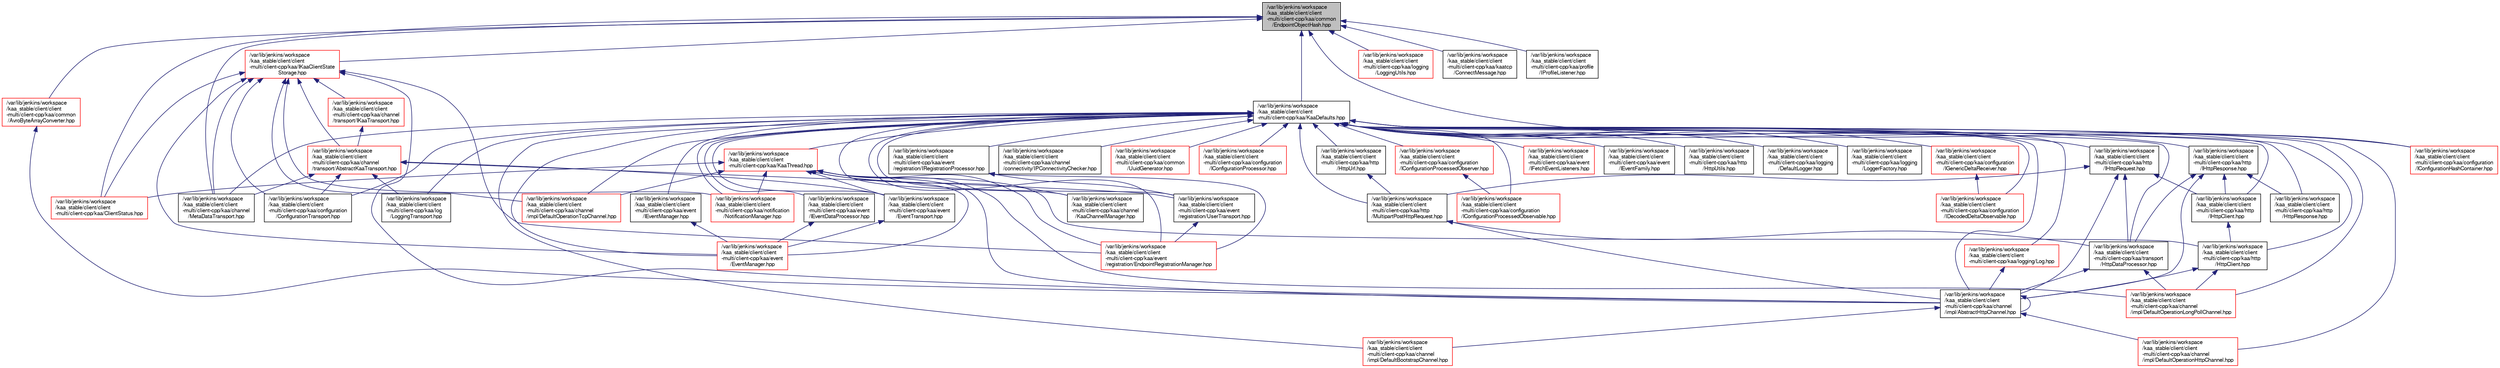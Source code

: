 digraph "/var/lib/jenkins/workspace/kaa_stable/client/client-multi/client-cpp/kaa/common/EndpointObjectHash.hpp"
{
  bgcolor="transparent";
  edge [fontname="FreeSans",fontsize="10",labelfontname="FreeSans",labelfontsize="10"];
  node [fontname="FreeSans",fontsize="10",shape=record];
  Node1 [label="/var/lib/jenkins/workspace\l/kaa_stable/client/client\l-multi/client-cpp/kaa/common\l/EndpointObjectHash.hpp",height=0.2,width=0.4,color="black", fillcolor="grey75", style="filled" fontcolor="black"];
  Node1 -> Node2 [dir="back",color="midnightblue",fontsize="10",style="solid",fontname="FreeSans"];
  Node2 [label="/var/lib/jenkins/workspace\l/kaa_stable/client/client\l-multi/client-cpp/kaa/KaaDefaults.hpp",height=0.2,width=0.4,color="black",URL="$KaaDefaults_8hpp.html"];
  Node2 -> Node3 [dir="back",color="midnightblue",fontsize="10",style="solid",fontname="FreeSans"];
  Node3 [label="/var/lib/jenkins/workspace\l/kaa_stable/client/client\l-multi/client-cpp/kaa/KaaThread.hpp",height=0.2,width=0.4,color="red",URL="$KaaThread_8hpp.html"];
  Node3 -> Node4 [dir="back",color="midnightblue",fontsize="10",style="solid",fontname="FreeSans"];
  Node4 [label="/var/lib/jenkins/workspace\l/kaa_stable/client/client\l-multi/client-cpp/kaa/channel\l/impl/AbstractHttpChannel.hpp",height=0.2,width=0.4,color="black",URL="$AbstractHttpChannel_8hpp.html"];
  Node4 -> Node4 [dir="back",color="midnightblue",fontsize="10",style="solid",fontname="FreeSans"];
  Node4 -> Node5 [dir="back",color="midnightblue",fontsize="10",style="solid",fontname="FreeSans"];
  Node5 [label="/var/lib/jenkins/workspace\l/kaa_stable/client/client\l-multi/client-cpp/kaa/channel\l/impl/DefaultBootstrapChannel.hpp",height=0.2,width=0.4,color="red",URL="$DefaultBootstrapChannel_8hpp.html"];
  Node4 -> Node6 [dir="back",color="midnightblue",fontsize="10",style="solid",fontname="FreeSans"];
  Node6 [label="/var/lib/jenkins/workspace\l/kaa_stable/client/client\l-multi/client-cpp/kaa/channel\l/impl/DefaultOperationHttpChannel.hpp",height=0.2,width=0.4,color="red",URL="$DefaultOperationHttpChannel_8hpp.html"];
  Node3 -> Node7 [dir="back",color="midnightblue",fontsize="10",style="solid",fontname="FreeSans"];
  Node7 [label="/var/lib/jenkins/workspace\l/kaa_stable/client/client\l-multi/client-cpp/kaa/http\l/HttpClient.hpp",height=0.2,width=0.4,color="black",URL="$HttpClient_8hpp.html"];
  Node7 -> Node4 [dir="back",color="midnightblue",fontsize="10",style="solid",fontname="FreeSans"];
  Node7 -> Node8 [dir="back",color="midnightblue",fontsize="10",style="solid",fontname="FreeSans"];
  Node8 [label="/var/lib/jenkins/workspace\l/kaa_stable/client/client\l-multi/client-cpp/kaa/channel\l/impl/DefaultOperationLongPollChannel.hpp",height=0.2,width=0.4,color="red",URL="$DefaultOperationLongPollChannel_8hpp.html"];
  Node3 -> Node8 [dir="back",color="midnightblue",fontsize="10",style="solid",fontname="FreeSans"];
  Node3 -> Node9 [dir="back",color="midnightblue",fontsize="10",style="solid",fontname="FreeSans"];
  Node9 [label="/var/lib/jenkins/workspace\l/kaa_stable/client/client\l-multi/client-cpp/kaa/channel\l/impl/DefaultOperationTcpChannel.hpp",height=0.2,width=0.4,color="red",URL="$DefaultOperationTcpChannel_8hpp.html"];
  Node3 -> Node10 [dir="back",color="midnightblue",fontsize="10",style="solid",fontname="FreeSans"];
  Node10 [label="/var/lib/jenkins/workspace\l/kaa_stable/client/client\l-multi/client-cpp/kaa/channel\l/KaaChannelManager.hpp",height=0.2,width=0.4,color="black",URL="$KaaChannelManager_8hpp.html"];
  Node3 -> Node11 [dir="back",color="midnightblue",fontsize="10",style="solid",fontname="FreeSans"];
  Node11 [label="/var/lib/jenkins/workspace\l/kaa_stable/client/client\l-multi/client-cpp/kaa/ClientStatus.hpp",height=0.2,width=0.4,color="red",URL="$ClientStatus_8hpp.html"];
  Node3 -> Node12 [dir="back",color="midnightblue",fontsize="10",style="solid",fontname="FreeSans"];
  Node12 [label="/var/lib/jenkins/workspace\l/kaa_stable/client/client\l-multi/client-cpp/kaa/event\l/EventManager.hpp",height=0.2,width=0.4,color="red",URL="$EventManager_8hpp.html"];
  Node3 -> Node13 [dir="back",color="midnightblue",fontsize="10",style="solid",fontname="FreeSans"];
  Node13 [label="/var/lib/jenkins/workspace\l/kaa_stable/client/client\l-multi/client-cpp/kaa/event\l/EventTransport.hpp",height=0.2,width=0.4,color="black",URL="$EventTransport_8hpp.html"];
  Node13 -> Node12 [dir="back",color="midnightblue",fontsize="10",style="solid",fontname="FreeSans"];
  Node3 -> Node14 [dir="back",color="midnightblue",fontsize="10",style="solid",fontname="FreeSans"];
  Node14 [label="/var/lib/jenkins/workspace\l/kaa_stable/client/client\l-multi/client-cpp/kaa/event\l/registration/EndpointRegistrationManager.hpp",height=0.2,width=0.4,color="red",URL="$EndpointRegistrationManager_8hpp.html"];
  Node3 -> Node15 [dir="back",color="midnightblue",fontsize="10",style="solid",fontname="FreeSans"];
  Node15 [label="/var/lib/jenkins/workspace\l/kaa_stable/client/client\l-multi/client-cpp/kaa/notification\l/NotificationManager.hpp",height=0.2,width=0.4,color="red",URL="$NotificationManager_8hpp.html"];
  Node2 -> Node16 [dir="back",color="midnightblue",fontsize="10",style="solid",fontname="FreeSans"];
  Node16 [label="/var/lib/jenkins/workspace\l/kaa_stable/client/client\l-multi/client-cpp/kaa/logging/Log.hpp",height=0.2,width=0.4,color="red",URL="$Log_8hpp.html"];
  Node16 -> Node4 [dir="back",color="midnightblue",fontsize="10",style="solid",fontname="FreeSans"];
  Node2 -> Node17 [dir="back",color="midnightblue",fontsize="10",style="solid",fontname="FreeSans"];
  Node17 [label="/var/lib/jenkins/workspace\l/kaa_stable/client/client\l-multi/client-cpp/kaa/channel\l/connectivity/IPConnectivityChecker.hpp",height=0.2,width=0.4,color="black",URL="$IPConnectivityChecker_8hpp.html"];
  Node2 -> Node4 [dir="back",color="midnightblue",fontsize="10",style="solid",fontname="FreeSans"];
  Node2 -> Node7 [dir="back",color="midnightblue",fontsize="10",style="solid",fontname="FreeSans"];
  Node2 -> Node18 [dir="back",color="midnightblue",fontsize="10",style="solid",fontname="FreeSans"];
  Node18 [label="/var/lib/jenkins/workspace\l/kaa_stable/client/client\l-multi/client-cpp/kaa/http\l/IHttpClient.hpp",height=0.2,width=0.4,color="black",URL="$IHttpClient_8hpp.html"];
  Node18 -> Node7 [dir="back",color="midnightblue",fontsize="10",style="solid",fontname="FreeSans"];
  Node2 -> Node19 [dir="back",color="midnightblue",fontsize="10",style="solid",fontname="FreeSans"];
  Node19 [label="/var/lib/jenkins/workspace\l/kaa_stable/client/client\l-multi/client-cpp/kaa/http\l/IHttpResponse.hpp",height=0.2,width=0.4,color="black",URL="$IHttpResponse_8hpp.html"];
  Node19 -> Node18 [dir="back",color="midnightblue",fontsize="10",style="solid",fontname="FreeSans"];
  Node19 -> Node4 [dir="back",color="midnightblue",fontsize="10",style="solid",fontname="FreeSans"];
  Node19 -> Node20 [dir="back",color="midnightblue",fontsize="10",style="solid",fontname="FreeSans"];
  Node20 [label="/var/lib/jenkins/workspace\l/kaa_stable/client/client\l-multi/client-cpp/kaa/transport\l/HttpDataProcessor.hpp",height=0.2,width=0.4,color="black",URL="$HttpDataProcessor_8hpp.html"];
  Node20 -> Node4 [dir="back",color="midnightblue",fontsize="10",style="solid",fontname="FreeSans"];
  Node20 -> Node8 [dir="back",color="midnightblue",fontsize="10",style="solid",fontname="FreeSans"];
  Node19 -> Node21 [dir="back",color="midnightblue",fontsize="10",style="solid",fontname="FreeSans"];
  Node21 [label="/var/lib/jenkins/workspace\l/kaa_stable/client/client\l-multi/client-cpp/kaa/http\l/HttpResponse.hpp",height=0.2,width=0.4,color="black",URL="$HttpResponse_8hpp.html"];
  Node2 -> Node22 [dir="back",color="midnightblue",fontsize="10",style="solid",fontname="FreeSans"];
  Node22 [label="/var/lib/jenkins/workspace\l/kaa_stable/client/client\l-multi/client-cpp/kaa/http\l/IHttpRequest.hpp",height=0.2,width=0.4,color="black",URL="$IHttpRequest_8hpp.html"];
  Node22 -> Node18 [dir="back",color="midnightblue",fontsize="10",style="solid",fontname="FreeSans"];
  Node22 -> Node4 [dir="back",color="midnightblue",fontsize="10",style="solid",fontname="FreeSans"];
  Node22 -> Node23 [dir="back",color="midnightblue",fontsize="10",style="solid",fontname="FreeSans"];
  Node23 [label="/var/lib/jenkins/workspace\l/kaa_stable/client/client\l-multi/client-cpp/kaa/http\l/MultipartPostHttpRequest.hpp",height=0.2,width=0.4,color="black",URL="$MultipartPostHttpRequest_8hpp.html"];
  Node23 -> Node4 [dir="back",color="midnightblue",fontsize="10",style="solid",fontname="FreeSans"];
  Node23 -> Node20 [dir="back",color="midnightblue",fontsize="10",style="solid",fontname="FreeSans"];
  Node22 -> Node20 [dir="back",color="midnightblue",fontsize="10",style="solid",fontname="FreeSans"];
  Node2 -> Node23 [dir="back",color="midnightblue",fontsize="10",style="solid",fontname="FreeSans"];
  Node2 -> Node24 [dir="back",color="midnightblue",fontsize="10",style="solid",fontname="FreeSans"];
  Node24 [label="/var/lib/jenkins/workspace\l/kaa_stable/client/client\l-multi/client-cpp/kaa/http\l/HttpUrl.hpp",height=0.2,width=0.4,color="black",URL="$HttpUrl_8hpp.html"];
  Node24 -> Node23 [dir="back",color="midnightblue",fontsize="10",style="solid",fontname="FreeSans"];
  Node2 -> Node20 [dir="back",color="midnightblue",fontsize="10",style="solid",fontname="FreeSans"];
  Node2 -> Node5 [dir="back",color="midnightblue",fontsize="10",style="solid",fontname="FreeSans"];
  Node2 -> Node6 [dir="back",color="midnightblue",fontsize="10",style="solid",fontname="FreeSans"];
  Node2 -> Node8 [dir="back",color="midnightblue",fontsize="10",style="solid",fontname="FreeSans"];
  Node2 -> Node9 [dir="back",color="midnightblue",fontsize="10",style="solid",fontname="FreeSans"];
  Node2 -> Node10 [dir="back",color="midnightblue",fontsize="10",style="solid",fontname="FreeSans"];
  Node2 -> Node25 [dir="back",color="midnightblue",fontsize="10",style="solid",fontname="FreeSans"];
  Node25 [label="/var/lib/jenkins/workspace\l/kaa_stable/client/client\l-multi/client-cpp/kaa/channel\l/MetaDataTransport.hpp",height=0.2,width=0.4,color="black",URL="$MetaDataTransport_8hpp.html"];
  Node2 -> Node26 [dir="back",color="midnightblue",fontsize="10",style="solid",fontname="FreeSans"];
  Node26 [label="/var/lib/jenkins/workspace\l/kaa_stable/client/client\l-multi/client-cpp/kaa/common\l/UuidGenerator.hpp",height=0.2,width=0.4,color="red",URL="$UuidGenerator_8hpp.html"];
  Node2 -> Node27 [dir="back",color="midnightblue",fontsize="10",style="solid",fontname="FreeSans"];
  Node27 [label="/var/lib/jenkins/workspace\l/kaa_stable/client/client\l-multi/client-cpp/kaa/configuration\l/IConfigurationProcessor.hpp",height=0.2,width=0.4,color="red",URL="$IConfigurationProcessor_8hpp.html"];
  Node2 -> Node28 [dir="back",color="midnightblue",fontsize="10",style="solid",fontname="FreeSans"];
  Node28 [label="/var/lib/jenkins/workspace\l/kaa_stable/client/client\l-multi/client-cpp/kaa/configuration\l/IConfigurationProcessedObservable.hpp",height=0.2,width=0.4,color="red",URL="$IConfigurationProcessedObservable_8hpp.html"];
  Node2 -> Node29 [dir="back",color="midnightblue",fontsize="10",style="solid",fontname="FreeSans"];
  Node29 [label="/var/lib/jenkins/workspace\l/kaa_stable/client/client\l-multi/client-cpp/kaa/configuration\l/IConfigurationProcessedObserver.hpp",height=0.2,width=0.4,color="red",URL="$IConfigurationProcessedObserver_8hpp.html"];
  Node29 -> Node28 [dir="back",color="midnightblue",fontsize="10",style="solid",fontname="FreeSans"];
  Node2 -> Node30 [dir="back",color="midnightblue",fontsize="10",style="solid",fontname="FreeSans"];
  Node30 [label="/var/lib/jenkins/workspace\l/kaa_stable/client/client\l-multi/client-cpp/kaa/configuration\l/IDecodedDeltaObservable.hpp",height=0.2,width=0.4,color="red",URL="$IDecodedDeltaObservable_8hpp.html"];
  Node2 -> Node31 [dir="back",color="midnightblue",fontsize="10",style="solid",fontname="FreeSans"];
  Node31 [label="/var/lib/jenkins/workspace\l/kaa_stable/client/client\l-multi/client-cpp/kaa/configuration\l/IGenericDeltaReceiver.hpp",height=0.2,width=0.4,color="red",URL="$IGenericDeltaReceiver_8hpp.html"];
  Node31 -> Node30 [dir="back",color="midnightblue",fontsize="10",style="solid",fontname="FreeSans"];
  Node2 -> Node32 [dir="back",color="midnightblue",fontsize="10",style="solid",fontname="FreeSans"];
  Node32 [label="/var/lib/jenkins/workspace\l/kaa_stable/client/client\l-multi/client-cpp/kaa/configuration\l/ConfigurationTransport.hpp",height=0.2,width=0.4,color="black",URL="$ConfigurationTransport_8hpp.html"];
  Node2 -> Node33 [dir="back",color="midnightblue",fontsize="10",style="solid",fontname="FreeSans"];
  Node33 [label="/var/lib/jenkins/workspace\l/kaa_stable/client/client\l-multi/client-cpp/kaa/configuration\l/IConfigurationHashContainer.hpp",height=0.2,width=0.4,color="red",URL="$IConfigurationHashContainer_8hpp.html"];
  Node2 -> Node12 [dir="back",color="midnightblue",fontsize="10",style="solid",fontname="FreeSans"];
  Node2 -> Node34 [dir="back",color="midnightblue",fontsize="10",style="solid",fontname="FreeSans"];
  Node34 [label="/var/lib/jenkins/workspace\l/kaa_stable/client/client\l-multi/client-cpp/kaa/event\l/IEventManager.hpp",height=0.2,width=0.4,color="black",URL="$IEventManager_8hpp.html"];
  Node34 -> Node12 [dir="back",color="midnightblue",fontsize="10",style="solid",fontname="FreeSans"];
  Node2 -> Node35 [dir="back",color="midnightblue",fontsize="10",style="solid",fontname="FreeSans"];
  Node35 [label="/var/lib/jenkins/workspace\l/kaa_stable/client/client\l-multi/client-cpp/kaa/event\l/IFetchEventListeners.hpp",height=0.2,width=0.4,color="red",URL="$IFetchEventListeners_8hpp.html"];
  Node2 -> Node13 [dir="back",color="midnightblue",fontsize="10",style="solid",fontname="FreeSans"];
  Node2 -> Node36 [dir="back",color="midnightblue",fontsize="10",style="solid",fontname="FreeSans"];
  Node36 [label="/var/lib/jenkins/workspace\l/kaa_stable/client/client\l-multi/client-cpp/kaa/event\l/IEventDataProcessor.hpp",height=0.2,width=0.4,color="black",URL="$IEventDataProcessor_8hpp.html"];
  Node36 -> Node12 [dir="back",color="midnightblue",fontsize="10",style="solid",fontname="FreeSans"];
  Node2 -> Node37 [dir="back",color="midnightblue",fontsize="10",style="solid",fontname="FreeSans"];
  Node37 [label="/var/lib/jenkins/workspace\l/kaa_stable/client/client\l-multi/client-cpp/kaa/event\l/IEventFamily.hpp",height=0.2,width=0.4,color="black",URL="$IEventFamily_8hpp.html"];
  Node2 -> Node14 [dir="back",color="midnightblue",fontsize="10",style="solid",fontname="FreeSans"];
  Node2 -> Node38 [dir="back",color="midnightblue",fontsize="10",style="solid",fontname="FreeSans"];
  Node38 [label="/var/lib/jenkins/workspace\l/kaa_stable/client/client\l-multi/client-cpp/kaa/event\l/registration/UserTransport.hpp",height=0.2,width=0.4,color="black",URL="$UserTransport_8hpp.html"];
  Node38 -> Node14 [dir="back",color="midnightblue",fontsize="10",style="solid",fontname="FreeSans"];
  Node2 -> Node39 [dir="back",color="midnightblue",fontsize="10",style="solid",fontname="FreeSans"];
  Node39 [label="/var/lib/jenkins/workspace\l/kaa_stable/client/client\l-multi/client-cpp/kaa/event\l/registration/IRegistrationProcessor.hpp",height=0.2,width=0.4,color="black",URL="$IRegistrationProcessor_8hpp.html"];
  Node39 -> Node38 [dir="back",color="midnightblue",fontsize="10",style="solid",fontname="FreeSans"];
  Node39 -> Node14 [dir="back",color="midnightblue",fontsize="10",style="solid",fontname="FreeSans"];
  Node2 -> Node21 [dir="back",color="midnightblue",fontsize="10",style="solid",fontname="FreeSans"];
  Node2 -> Node40 [dir="back",color="midnightblue",fontsize="10",style="solid",fontname="FreeSans"];
  Node40 [label="/var/lib/jenkins/workspace\l/kaa_stable/client/client\l-multi/client-cpp/kaa/http\l/HttpUtils.hpp",height=0.2,width=0.4,color="black",URL="$HttpUtils_8hpp.html"];
  Node2 -> Node15 [dir="back",color="midnightblue",fontsize="10",style="solid",fontname="FreeSans"];
  Node2 -> Node41 [dir="back",color="midnightblue",fontsize="10",style="solid",fontname="FreeSans"];
  Node41 [label="/var/lib/jenkins/workspace\l/kaa_stable/client/client\l-multi/client-cpp/kaa/log\l/LoggingTransport.hpp",height=0.2,width=0.4,color="black",URL="$LoggingTransport_8hpp.html"];
  Node2 -> Node42 [dir="back",color="midnightblue",fontsize="10",style="solid",fontname="FreeSans"];
  Node42 [label="/var/lib/jenkins/workspace\l/kaa_stable/client/client\l-multi/client-cpp/kaa/logging\l/DefaultLogger.hpp",height=0.2,width=0.4,color="black",URL="$DefaultLogger_8hpp.html"];
  Node2 -> Node43 [dir="back",color="midnightblue",fontsize="10",style="solid",fontname="FreeSans"];
  Node43 [label="/var/lib/jenkins/workspace\l/kaa_stable/client/client\l-multi/client-cpp/kaa/logging\l/LoggerFactory.hpp",height=0.2,width=0.4,color="black",URL="$LoggerFactory_8hpp.html"];
  Node1 -> Node44 [dir="back",color="midnightblue",fontsize="10",style="solid",fontname="FreeSans"];
  Node44 [label="/var/lib/jenkins/workspace\l/kaa_stable/client/client\l-multi/client-cpp/kaa/IKaaClientState\lStorage.hpp",height=0.2,width=0.4,color="red",URL="$IKaaClientStateStorage_8hpp.html"];
  Node44 -> Node45 [dir="back",color="midnightblue",fontsize="10",style="solid",fontname="FreeSans"];
  Node45 [label="/var/lib/jenkins/workspace\l/kaa_stable/client/client\l-multi/client-cpp/kaa/channel\l/transport/IKaaTransport.hpp",height=0.2,width=0.4,color="red",URL="$IKaaTransport_8hpp.html"];
  Node45 -> Node46 [dir="back",color="midnightblue",fontsize="10",style="solid",fontname="FreeSans"];
  Node46 [label="/var/lib/jenkins/workspace\l/kaa_stable/client/client\l-multi/client-cpp/kaa/channel\l/transport/AbstractKaaTransport.hpp",height=0.2,width=0.4,color="red",URL="$AbstractKaaTransport_8hpp.html"];
  Node46 -> Node25 [dir="back",color="midnightblue",fontsize="10",style="solid",fontname="FreeSans"];
  Node46 -> Node32 [dir="back",color="midnightblue",fontsize="10",style="solid",fontname="FreeSans"];
  Node46 -> Node13 [dir="back",color="midnightblue",fontsize="10",style="solid",fontname="FreeSans"];
  Node46 -> Node38 [dir="back",color="midnightblue",fontsize="10",style="solid",fontname="FreeSans"];
  Node46 -> Node41 [dir="back",color="midnightblue",fontsize="10",style="solid",fontname="FreeSans"];
  Node44 -> Node46 [dir="back",color="midnightblue",fontsize="10",style="solid",fontname="FreeSans"];
  Node44 -> Node4 [dir="back",color="midnightblue",fontsize="10",style="solid",fontname="FreeSans"];
  Node44 -> Node9 [dir="back",color="midnightblue",fontsize="10",style="solid",fontname="FreeSans"];
  Node44 -> Node25 [dir="back",color="midnightblue",fontsize="10",style="solid",fontname="FreeSans"];
  Node44 -> Node11 [dir="back",color="midnightblue",fontsize="10",style="solid",fontname="FreeSans"];
  Node44 -> Node32 [dir="back",color="midnightblue",fontsize="10",style="solid",fontname="FreeSans"];
  Node44 -> Node12 [dir="back",color="midnightblue",fontsize="10",style="solid",fontname="FreeSans"];
  Node44 -> Node14 [dir="back",color="midnightblue",fontsize="10",style="solid",fontname="FreeSans"];
  Node44 -> Node15 [dir="back",color="midnightblue",fontsize="10",style="solid",fontname="FreeSans"];
  Node1 -> Node47 [dir="back",color="midnightblue",fontsize="10",style="solid",fontname="FreeSans"];
  Node47 [label="/var/lib/jenkins/workspace\l/kaa_stable/client/client\l-multi/client-cpp/kaa/common\l/AvroByteArrayConverter.hpp",height=0.2,width=0.4,color="red",URL="$AvroByteArrayConverter_8hpp.html"];
  Node47 -> Node4 [dir="back",color="midnightblue",fontsize="10",style="solid",fontname="FreeSans"];
  Node1 -> Node48 [dir="back",color="midnightblue",fontsize="10",style="solid",fontname="FreeSans"];
  Node48 [label="/var/lib/jenkins/workspace\l/kaa_stable/client/client\l-multi/client-cpp/kaa/logging\l/LoggingUtils.hpp",height=0.2,width=0.4,color="red",URL="$LoggingUtils_8hpp.html"];
  Node1 -> Node25 [dir="back",color="midnightblue",fontsize="10",style="solid",fontname="FreeSans"];
  Node1 -> Node11 [dir="back",color="midnightblue",fontsize="10",style="solid",fontname="FreeSans"];
  Node1 -> Node33 [dir="back",color="midnightblue",fontsize="10",style="solid",fontname="FreeSans"];
  Node1 -> Node49 [dir="back",color="midnightblue",fontsize="10",style="solid",fontname="FreeSans"];
  Node49 [label="/var/lib/jenkins/workspace\l/kaa_stable/client/client\l-multi/client-cpp/kaa/kaatcp\l/ConnectMessage.hpp",height=0.2,width=0.4,color="black",URL="$ConnectMessage_8hpp.html"];
  Node1 -> Node50 [dir="back",color="midnightblue",fontsize="10",style="solid",fontname="FreeSans"];
  Node50 [label="/var/lib/jenkins/workspace\l/kaa_stable/client/client\l-multi/client-cpp/kaa/profile\l/IProfileListener.hpp",height=0.2,width=0.4,color="black",URL="$IProfileListener_8hpp.html"];
}
